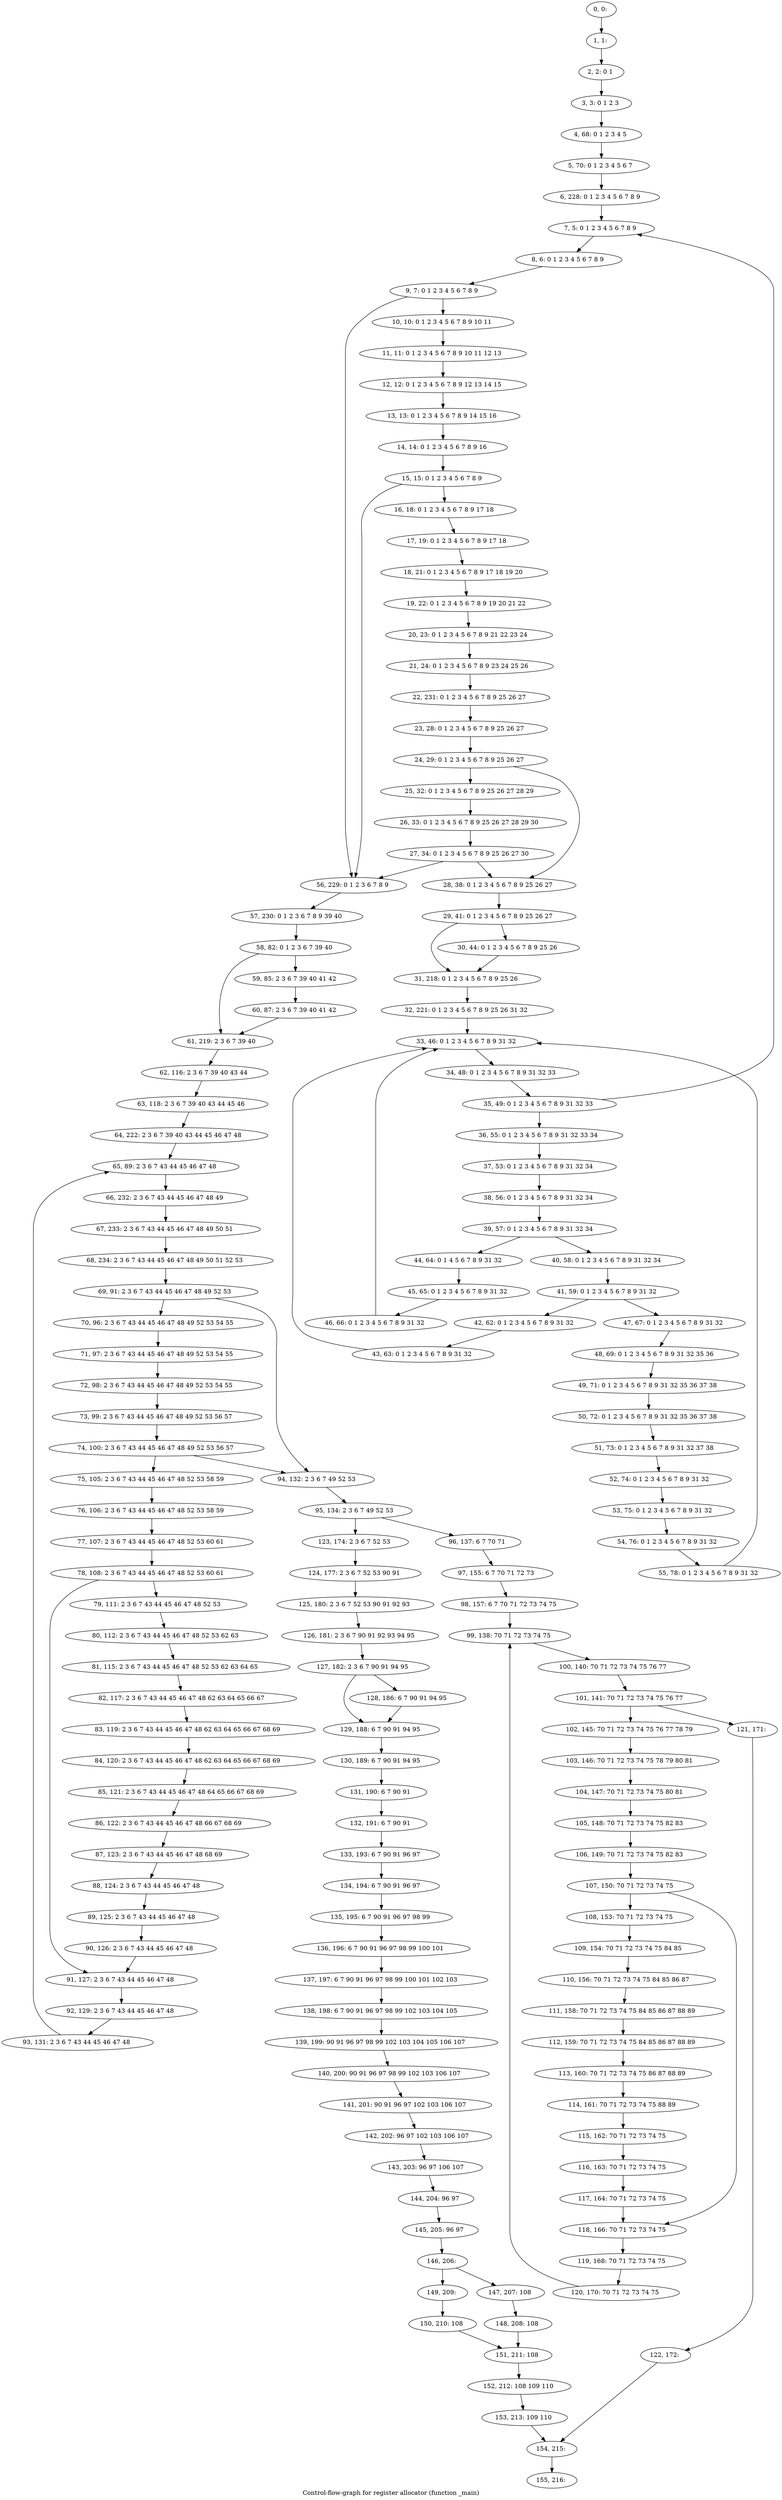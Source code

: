 digraph G {
graph [label="Control-flow-graph for register allocator (function _main)"]
0[label="0, 0: "];
1[label="1, 1: "];
2[label="2, 2: 0 1 "];
3[label="3, 3: 0 1 2 3 "];
4[label="4, 68: 0 1 2 3 4 5 "];
5[label="5, 70: 0 1 2 3 4 5 6 7 "];
6[label="6, 228: 0 1 2 3 4 5 6 7 8 9 "];
7[label="7, 5: 0 1 2 3 4 5 6 7 8 9 "];
8[label="8, 6: 0 1 2 3 4 5 6 7 8 9 "];
9[label="9, 7: 0 1 2 3 4 5 6 7 8 9 "];
10[label="10, 10: 0 1 2 3 4 5 6 7 8 9 10 11 "];
11[label="11, 11: 0 1 2 3 4 5 6 7 8 9 10 11 12 13 "];
12[label="12, 12: 0 1 2 3 4 5 6 7 8 9 12 13 14 15 "];
13[label="13, 13: 0 1 2 3 4 5 6 7 8 9 14 15 16 "];
14[label="14, 14: 0 1 2 3 4 5 6 7 8 9 16 "];
15[label="15, 15: 0 1 2 3 4 5 6 7 8 9 "];
16[label="16, 18: 0 1 2 3 4 5 6 7 8 9 17 18 "];
17[label="17, 19: 0 1 2 3 4 5 6 7 8 9 17 18 "];
18[label="18, 21: 0 1 2 3 4 5 6 7 8 9 17 18 19 20 "];
19[label="19, 22: 0 1 2 3 4 5 6 7 8 9 19 20 21 22 "];
20[label="20, 23: 0 1 2 3 4 5 6 7 8 9 21 22 23 24 "];
21[label="21, 24: 0 1 2 3 4 5 6 7 8 9 23 24 25 26 "];
22[label="22, 231: 0 1 2 3 4 5 6 7 8 9 25 26 27 "];
23[label="23, 28: 0 1 2 3 4 5 6 7 8 9 25 26 27 "];
24[label="24, 29: 0 1 2 3 4 5 6 7 8 9 25 26 27 "];
25[label="25, 32: 0 1 2 3 4 5 6 7 8 9 25 26 27 28 29 "];
26[label="26, 33: 0 1 2 3 4 5 6 7 8 9 25 26 27 28 29 30 "];
27[label="27, 34: 0 1 2 3 4 5 6 7 8 9 25 26 27 30 "];
28[label="28, 38: 0 1 2 3 4 5 6 7 8 9 25 26 27 "];
29[label="29, 41: 0 1 2 3 4 5 6 7 8 9 25 26 27 "];
30[label="30, 44: 0 1 2 3 4 5 6 7 8 9 25 26 "];
31[label="31, 218: 0 1 2 3 4 5 6 7 8 9 25 26 "];
32[label="32, 221: 0 1 2 3 4 5 6 7 8 9 25 26 31 32 "];
33[label="33, 46: 0 1 2 3 4 5 6 7 8 9 31 32 "];
34[label="34, 48: 0 1 2 3 4 5 6 7 8 9 31 32 33 "];
35[label="35, 49: 0 1 2 3 4 5 6 7 8 9 31 32 33 "];
36[label="36, 55: 0 1 2 3 4 5 6 7 8 9 31 32 33 34 "];
37[label="37, 53: 0 1 2 3 4 5 6 7 8 9 31 32 34 "];
38[label="38, 56: 0 1 2 3 4 5 6 7 8 9 31 32 34 "];
39[label="39, 57: 0 1 2 3 4 5 6 7 8 9 31 32 34 "];
40[label="40, 58: 0 1 2 3 4 5 6 7 8 9 31 32 34 "];
41[label="41, 59: 0 1 2 3 4 5 6 7 8 9 31 32 "];
42[label="42, 62: 0 1 2 3 4 5 6 7 8 9 31 32 "];
43[label="43, 63: 0 1 2 3 4 5 6 7 8 9 31 32 "];
44[label="44, 64: 0 1 4 5 6 7 8 9 31 32 "];
45[label="45, 65: 0 1 2 3 4 5 6 7 8 9 31 32 "];
46[label="46, 66: 0 1 2 3 4 5 6 7 8 9 31 32 "];
47[label="47, 67: 0 1 2 3 4 5 6 7 8 9 31 32 "];
48[label="48, 69: 0 1 2 3 4 5 6 7 8 9 31 32 35 36 "];
49[label="49, 71: 0 1 2 3 4 5 6 7 8 9 31 32 35 36 37 38 "];
50[label="50, 72: 0 1 2 3 4 5 6 7 8 9 31 32 35 36 37 38 "];
51[label="51, 73: 0 1 2 3 4 5 6 7 8 9 31 32 37 38 "];
52[label="52, 74: 0 1 2 3 4 5 6 7 8 9 31 32 "];
53[label="53, 75: 0 1 2 3 4 5 6 7 8 9 31 32 "];
54[label="54, 76: 0 1 2 3 4 5 6 7 8 9 31 32 "];
55[label="55, 78: 0 1 2 3 4 5 6 7 8 9 31 32 "];
56[label="56, 229: 0 1 2 3 6 7 8 9 "];
57[label="57, 230: 0 1 2 3 6 7 8 9 39 40 "];
58[label="58, 82: 0 1 2 3 6 7 39 40 "];
59[label="59, 85: 2 3 6 7 39 40 41 42 "];
60[label="60, 87: 2 3 6 7 39 40 41 42 "];
61[label="61, 219: 2 3 6 7 39 40 "];
62[label="62, 116: 2 3 6 7 39 40 43 44 "];
63[label="63, 118: 2 3 6 7 39 40 43 44 45 46 "];
64[label="64, 222: 2 3 6 7 39 40 43 44 45 46 47 48 "];
65[label="65, 89: 2 3 6 7 43 44 45 46 47 48 "];
66[label="66, 232: 2 3 6 7 43 44 45 46 47 48 49 "];
67[label="67, 233: 2 3 6 7 43 44 45 46 47 48 49 50 51 "];
68[label="68, 234: 2 3 6 7 43 44 45 46 47 48 49 50 51 52 53 "];
69[label="69, 91: 2 3 6 7 43 44 45 46 47 48 49 52 53 "];
70[label="70, 96: 2 3 6 7 43 44 45 46 47 48 49 52 53 54 55 "];
71[label="71, 97: 2 3 6 7 43 44 45 46 47 48 49 52 53 54 55 "];
72[label="72, 98: 2 3 6 7 43 44 45 46 47 48 49 52 53 54 55 "];
73[label="73, 99: 2 3 6 7 43 44 45 46 47 48 49 52 53 56 57 "];
74[label="74, 100: 2 3 6 7 43 44 45 46 47 48 49 52 53 56 57 "];
75[label="75, 105: 2 3 6 7 43 44 45 46 47 48 52 53 58 59 "];
76[label="76, 106: 2 3 6 7 43 44 45 46 47 48 52 53 58 59 "];
77[label="77, 107: 2 3 6 7 43 44 45 46 47 48 52 53 60 61 "];
78[label="78, 108: 2 3 6 7 43 44 45 46 47 48 52 53 60 61 "];
79[label="79, 111: 2 3 6 7 43 44 45 46 47 48 52 53 "];
80[label="80, 112: 2 3 6 7 43 44 45 46 47 48 52 53 62 63 "];
81[label="81, 115: 2 3 6 7 43 44 45 46 47 48 52 53 62 63 64 65 "];
82[label="82, 117: 2 3 6 7 43 44 45 46 47 48 62 63 64 65 66 67 "];
83[label="83, 119: 2 3 6 7 43 44 45 46 47 48 62 63 64 65 66 67 68 69 "];
84[label="84, 120: 2 3 6 7 43 44 45 46 47 48 62 63 64 65 66 67 68 69 "];
85[label="85, 121: 2 3 6 7 43 44 45 46 47 48 64 65 66 67 68 69 "];
86[label="86, 122: 2 3 6 7 43 44 45 46 47 48 66 67 68 69 "];
87[label="87, 123: 2 3 6 7 43 44 45 46 47 48 68 69 "];
88[label="88, 124: 2 3 6 7 43 44 45 46 47 48 "];
89[label="89, 125: 2 3 6 7 43 44 45 46 47 48 "];
90[label="90, 126: 2 3 6 7 43 44 45 46 47 48 "];
91[label="91, 127: 2 3 6 7 43 44 45 46 47 48 "];
92[label="92, 129: 2 3 6 7 43 44 45 46 47 48 "];
93[label="93, 131: 2 3 6 7 43 44 45 46 47 48 "];
94[label="94, 132: 2 3 6 7 49 52 53 "];
95[label="95, 134: 2 3 6 7 49 52 53 "];
96[label="96, 137: 6 7 70 71 "];
97[label="97, 155: 6 7 70 71 72 73 "];
98[label="98, 157: 6 7 70 71 72 73 74 75 "];
99[label="99, 138: 70 71 72 73 74 75 "];
100[label="100, 140: 70 71 72 73 74 75 76 77 "];
101[label="101, 141: 70 71 72 73 74 75 76 77 "];
102[label="102, 145: 70 71 72 73 74 75 76 77 78 79 "];
103[label="103, 146: 70 71 72 73 74 75 78 79 80 81 "];
104[label="104, 147: 70 71 72 73 74 75 80 81 "];
105[label="105, 148: 70 71 72 73 74 75 82 83 "];
106[label="106, 149: 70 71 72 73 74 75 82 83 "];
107[label="107, 150: 70 71 72 73 74 75 "];
108[label="108, 153: 70 71 72 73 74 75 "];
109[label="109, 154: 70 71 72 73 74 75 84 85 "];
110[label="110, 156: 70 71 72 73 74 75 84 85 86 87 "];
111[label="111, 158: 70 71 72 73 74 75 84 85 86 87 88 89 "];
112[label="112, 159: 70 71 72 73 74 75 84 85 86 87 88 89 "];
113[label="113, 160: 70 71 72 73 74 75 86 87 88 89 "];
114[label="114, 161: 70 71 72 73 74 75 88 89 "];
115[label="115, 162: 70 71 72 73 74 75 "];
116[label="116, 163: 70 71 72 73 74 75 "];
117[label="117, 164: 70 71 72 73 74 75 "];
118[label="118, 166: 70 71 72 73 74 75 "];
119[label="119, 168: 70 71 72 73 74 75 "];
120[label="120, 170: 70 71 72 73 74 75 "];
121[label="121, 171: "];
122[label="122, 172: "];
123[label="123, 174: 2 3 6 7 52 53 "];
124[label="124, 177: 2 3 6 7 52 53 90 91 "];
125[label="125, 180: 2 3 6 7 52 53 90 91 92 93 "];
126[label="126, 181: 2 3 6 7 90 91 92 93 94 95 "];
127[label="127, 182: 2 3 6 7 90 91 94 95 "];
128[label="128, 186: 6 7 90 91 94 95 "];
129[label="129, 188: 6 7 90 91 94 95 "];
130[label="130, 189: 6 7 90 91 94 95 "];
131[label="131, 190: 6 7 90 91 "];
132[label="132, 191: 6 7 90 91 "];
133[label="133, 193: 6 7 90 91 96 97 "];
134[label="134, 194: 6 7 90 91 96 97 "];
135[label="135, 195: 6 7 90 91 96 97 98 99 "];
136[label="136, 196: 6 7 90 91 96 97 98 99 100 101 "];
137[label="137, 197: 6 7 90 91 96 97 98 99 100 101 102 103 "];
138[label="138, 198: 6 7 90 91 96 97 98 99 102 103 104 105 "];
139[label="139, 199: 90 91 96 97 98 99 102 103 104 105 106 107 "];
140[label="140, 200: 90 91 96 97 98 99 102 103 106 107 "];
141[label="141, 201: 90 91 96 97 102 103 106 107 "];
142[label="142, 202: 96 97 102 103 106 107 "];
143[label="143, 203: 96 97 106 107 "];
144[label="144, 204: 96 97 "];
145[label="145, 205: 96 97 "];
146[label="146, 206: "];
147[label="147, 207: 108 "];
148[label="148, 208: 108 "];
149[label="149, 209: "];
150[label="150, 210: 108 "];
151[label="151, 211: 108 "];
152[label="152, 212: 108 109 110 "];
153[label="153, 213: 109 110 "];
154[label="154, 215: "];
155[label="155, 216: "];
0->1 ;
1->2 ;
2->3 ;
3->4 ;
4->5 ;
5->6 ;
6->7 ;
7->8 ;
8->9 ;
9->10 ;
9->56 ;
10->11 ;
11->12 ;
12->13 ;
13->14 ;
14->15 ;
15->16 ;
15->56 ;
16->17 ;
17->18 ;
18->19 ;
19->20 ;
20->21 ;
21->22 ;
22->23 ;
23->24 ;
24->25 ;
24->28 ;
25->26 ;
26->27 ;
27->28 ;
27->56 ;
28->29 ;
29->30 ;
29->31 ;
30->31 ;
31->32 ;
32->33 ;
33->34 ;
34->35 ;
35->36 ;
35->7 ;
36->37 ;
37->38 ;
38->39 ;
39->40 ;
39->44 ;
40->41 ;
41->42 ;
41->47 ;
42->43 ;
43->33 ;
44->45 ;
45->46 ;
46->33 ;
47->48 ;
48->49 ;
49->50 ;
50->51 ;
51->52 ;
52->53 ;
53->54 ;
54->55 ;
55->33 ;
56->57 ;
57->58 ;
58->59 ;
58->61 ;
59->60 ;
60->61 ;
61->62 ;
62->63 ;
63->64 ;
64->65 ;
65->66 ;
66->67 ;
67->68 ;
68->69 ;
69->70 ;
69->94 ;
70->71 ;
71->72 ;
72->73 ;
73->74 ;
74->75 ;
74->94 ;
75->76 ;
76->77 ;
77->78 ;
78->79 ;
78->91 ;
79->80 ;
80->81 ;
81->82 ;
82->83 ;
83->84 ;
84->85 ;
85->86 ;
86->87 ;
87->88 ;
88->89 ;
89->90 ;
90->91 ;
91->92 ;
92->93 ;
93->65 ;
94->95 ;
95->96 ;
95->123 ;
96->97 ;
97->98 ;
98->99 ;
99->100 ;
100->101 ;
101->102 ;
101->121 ;
102->103 ;
103->104 ;
104->105 ;
105->106 ;
106->107 ;
107->108 ;
107->118 ;
108->109 ;
109->110 ;
110->111 ;
111->112 ;
112->113 ;
113->114 ;
114->115 ;
115->116 ;
116->117 ;
117->118 ;
118->119 ;
119->120 ;
120->99 ;
121->122 ;
122->154 ;
123->124 ;
124->125 ;
125->126 ;
126->127 ;
127->128 ;
127->129 ;
128->129 ;
129->130 ;
130->131 ;
131->132 ;
132->133 ;
133->134 ;
134->135 ;
135->136 ;
136->137 ;
137->138 ;
138->139 ;
139->140 ;
140->141 ;
141->142 ;
142->143 ;
143->144 ;
144->145 ;
145->146 ;
146->147 ;
146->149 ;
147->148 ;
148->151 ;
149->150 ;
150->151 ;
151->152 ;
152->153 ;
153->154 ;
154->155 ;
}
